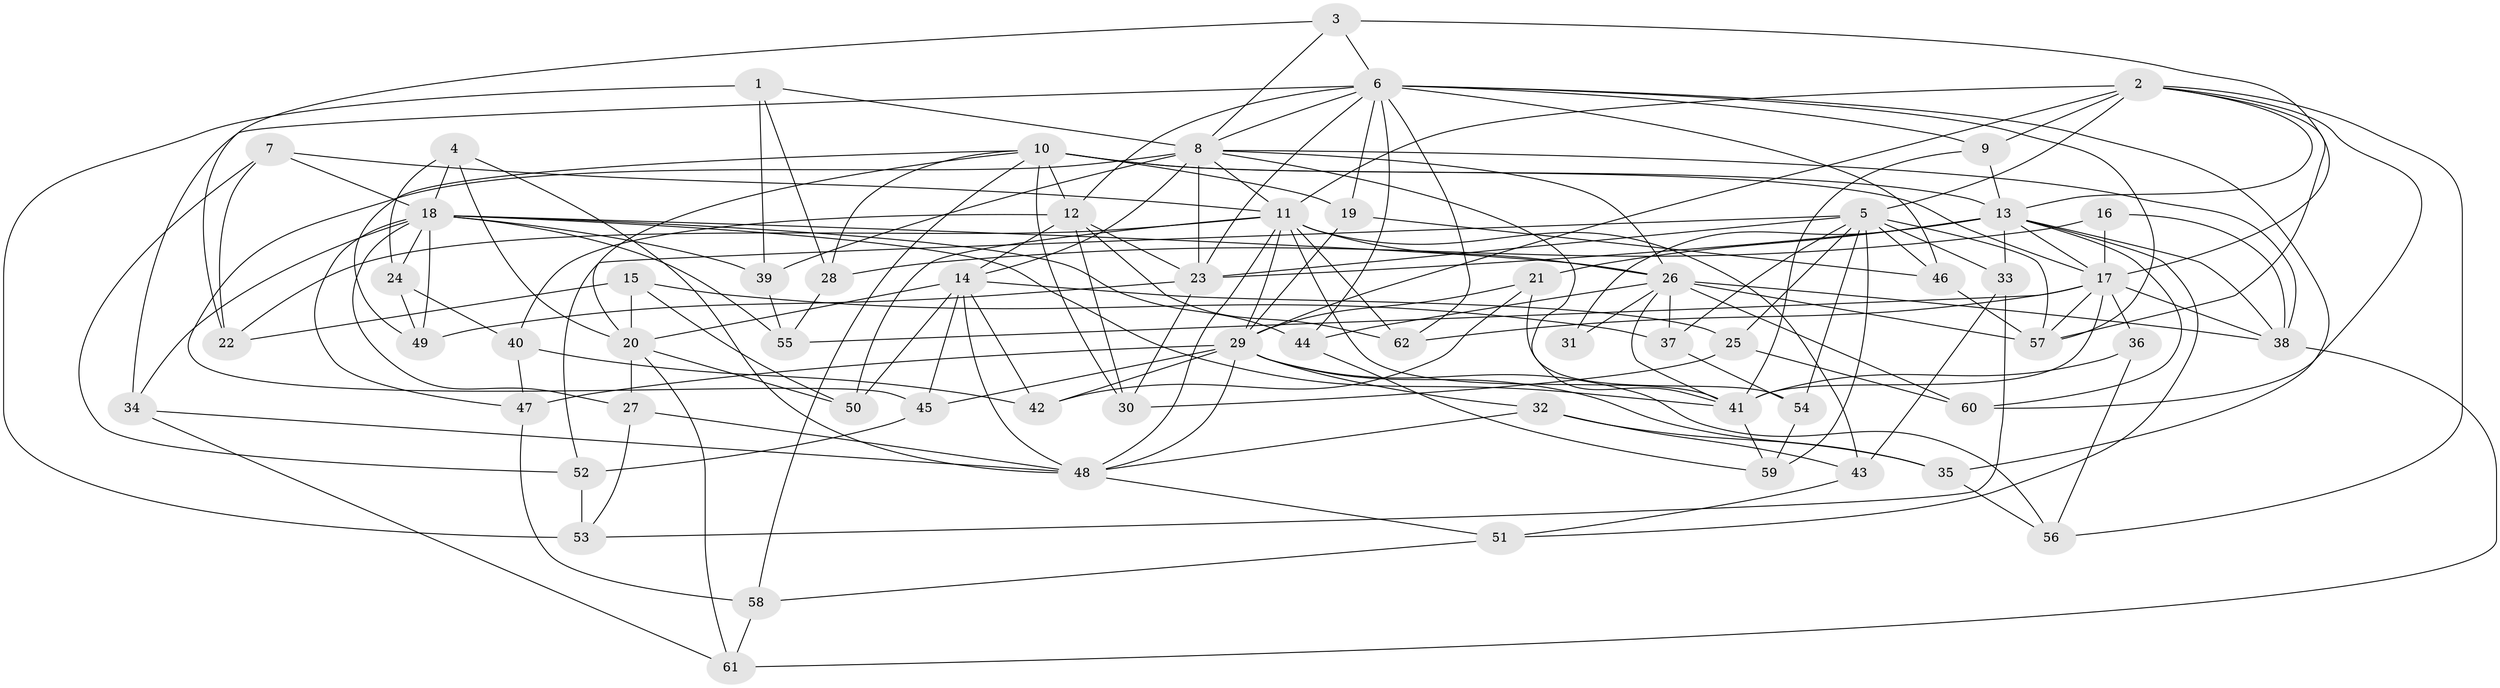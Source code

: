 // original degree distribution, {4: 1.0}
// Generated by graph-tools (version 1.1) at 2025/37/03/09/25 02:37:57]
// undirected, 62 vertices, 170 edges
graph export_dot {
graph [start="1"]
  node [color=gray90,style=filled];
  1;
  2;
  3;
  4;
  5;
  6;
  7;
  8;
  9;
  10;
  11;
  12;
  13;
  14;
  15;
  16;
  17;
  18;
  19;
  20;
  21;
  22;
  23;
  24;
  25;
  26;
  27;
  28;
  29;
  30;
  31;
  32;
  33;
  34;
  35;
  36;
  37;
  38;
  39;
  40;
  41;
  42;
  43;
  44;
  45;
  46;
  47;
  48;
  49;
  50;
  51;
  52;
  53;
  54;
  55;
  56;
  57;
  58;
  59;
  60;
  61;
  62;
  1 -- 8 [weight=1.0];
  1 -- 28 [weight=1.0];
  1 -- 39 [weight=1.0];
  1 -- 53 [weight=1.0];
  2 -- 5 [weight=1.0];
  2 -- 9 [weight=1.0];
  2 -- 11 [weight=2.0];
  2 -- 13 [weight=1.0];
  2 -- 29 [weight=2.0];
  2 -- 56 [weight=1.0];
  2 -- 57 [weight=1.0];
  2 -- 60 [weight=1.0];
  3 -- 6 [weight=1.0];
  3 -- 8 [weight=1.0];
  3 -- 17 [weight=1.0];
  3 -- 22 [weight=1.0];
  4 -- 18 [weight=1.0];
  4 -- 20 [weight=1.0];
  4 -- 24 [weight=1.0];
  4 -- 48 [weight=1.0];
  5 -- 23 [weight=1.0];
  5 -- 25 [weight=1.0];
  5 -- 33 [weight=1.0];
  5 -- 37 [weight=1.0];
  5 -- 46 [weight=1.0];
  5 -- 52 [weight=1.0];
  5 -- 54 [weight=1.0];
  5 -- 57 [weight=1.0];
  5 -- 59 [weight=1.0];
  6 -- 8 [weight=1.0];
  6 -- 9 [weight=1.0];
  6 -- 12 [weight=1.0];
  6 -- 19 [weight=1.0];
  6 -- 23 [weight=1.0];
  6 -- 34 [weight=1.0];
  6 -- 35 [weight=1.0];
  6 -- 44 [weight=1.0];
  6 -- 46 [weight=1.0];
  6 -- 57 [weight=1.0];
  6 -- 62 [weight=1.0];
  7 -- 11 [weight=1.0];
  7 -- 18 [weight=1.0];
  7 -- 22 [weight=1.0];
  7 -- 52 [weight=1.0];
  8 -- 11 [weight=1.0];
  8 -- 14 [weight=1.0];
  8 -- 23 [weight=2.0];
  8 -- 26 [weight=1.0];
  8 -- 38 [weight=1.0];
  8 -- 39 [weight=1.0];
  8 -- 41 [weight=1.0];
  8 -- 45 [weight=1.0];
  9 -- 13 [weight=1.0];
  9 -- 41 [weight=1.0];
  10 -- 12 [weight=1.0];
  10 -- 13 [weight=2.0];
  10 -- 17 [weight=1.0];
  10 -- 19 [weight=1.0];
  10 -- 20 [weight=1.0];
  10 -- 28 [weight=1.0];
  10 -- 30 [weight=1.0];
  10 -- 49 [weight=1.0];
  10 -- 58 [weight=1.0];
  11 -- 22 [weight=1.0];
  11 -- 26 [weight=1.0];
  11 -- 29 [weight=1.0];
  11 -- 41 [weight=1.0];
  11 -- 43 [weight=1.0];
  11 -- 48 [weight=1.0];
  11 -- 50 [weight=1.0];
  11 -- 62 [weight=1.0];
  12 -- 14 [weight=2.0];
  12 -- 23 [weight=1.0];
  12 -- 30 [weight=1.0];
  12 -- 40 [weight=1.0];
  12 -- 62 [weight=1.0];
  13 -- 17 [weight=1.0];
  13 -- 21 [weight=1.0];
  13 -- 23 [weight=1.0];
  13 -- 31 [weight=1.0];
  13 -- 33 [weight=1.0];
  13 -- 38 [weight=1.0];
  13 -- 51 [weight=1.0];
  13 -- 60 [weight=1.0];
  14 -- 20 [weight=2.0];
  14 -- 25 [weight=1.0];
  14 -- 42 [weight=1.0];
  14 -- 45 [weight=1.0];
  14 -- 48 [weight=1.0];
  14 -- 50 [weight=1.0];
  15 -- 20 [weight=1.0];
  15 -- 22 [weight=1.0];
  15 -- 37 [weight=1.0];
  15 -- 50 [weight=1.0];
  16 -- 17 [weight=2.0];
  16 -- 28 [weight=1.0];
  16 -- 38 [weight=1.0];
  17 -- 36 [weight=2.0];
  17 -- 38 [weight=1.0];
  17 -- 41 [weight=1.0];
  17 -- 55 [weight=1.0];
  17 -- 57 [weight=1.0];
  17 -- 62 [weight=1.0];
  18 -- 24 [weight=1.0];
  18 -- 26 [weight=1.0];
  18 -- 27 [weight=1.0];
  18 -- 34 [weight=1.0];
  18 -- 39 [weight=1.0];
  18 -- 41 [weight=1.0];
  18 -- 44 [weight=1.0];
  18 -- 47 [weight=1.0];
  18 -- 49 [weight=1.0];
  18 -- 55 [weight=1.0];
  19 -- 29 [weight=1.0];
  19 -- 46 [weight=1.0];
  20 -- 27 [weight=1.0];
  20 -- 50 [weight=1.0];
  20 -- 61 [weight=1.0];
  21 -- 29 [weight=1.0];
  21 -- 42 [weight=1.0];
  21 -- 54 [weight=1.0];
  23 -- 30 [weight=1.0];
  23 -- 49 [weight=1.0];
  24 -- 40 [weight=1.0];
  24 -- 49 [weight=1.0];
  25 -- 30 [weight=1.0];
  25 -- 60 [weight=1.0];
  26 -- 31 [weight=3.0];
  26 -- 37 [weight=1.0];
  26 -- 38 [weight=1.0];
  26 -- 41 [weight=1.0];
  26 -- 44 [weight=1.0];
  26 -- 57 [weight=1.0];
  26 -- 60 [weight=1.0];
  27 -- 48 [weight=1.0];
  27 -- 53 [weight=1.0];
  28 -- 55 [weight=1.0];
  29 -- 32 [weight=1.0];
  29 -- 35 [weight=1.0];
  29 -- 42 [weight=1.0];
  29 -- 45 [weight=1.0];
  29 -- 47 [weight=1.0];
  29 -- 48 [weight=1.0];
  29 -- 56 [weight=1.0];
  32 -- 35 [weight=1.0];
  32 -- 43 [weight=1.0];
  32 -- 48 [weight=1.0];
  33 -- 43 [weight=1.0];
  33 -- 53 [weight=1.0];
  34 -- 48 [weight=1.0];
  34 -- 61 [weight=1.0];
  35 -- 56 [weight=1.0];
  36 -- 41 [weight=1.0];
  36 -- 56 [weight=1.0];
  37 -- 54 [weight=1.0];
  38 -- 61 [weight=1.0];
  39 -- 55 [weight=1.0];
  40 -- 42 [weight=1.0];
  40 -- 47 [weight=1.0];
  41 -- 59 [weight=1.0];
  43 -- 51 [weight=1.0];
  44 -- 59 [weight=1.0];
  45 -- 52 [weight=1.0];
  46 -- 57 [weight=1.0];
  47 -- 58 [weight=1.0];
  48 -- 51 [weight=1.0];
  51 -- 58 [weight=1.0];
  52 -- 53 [weight=1.0];
  54 -- 59 [weight=1.0];
  58 -- 61 [weight=1.0];
}
